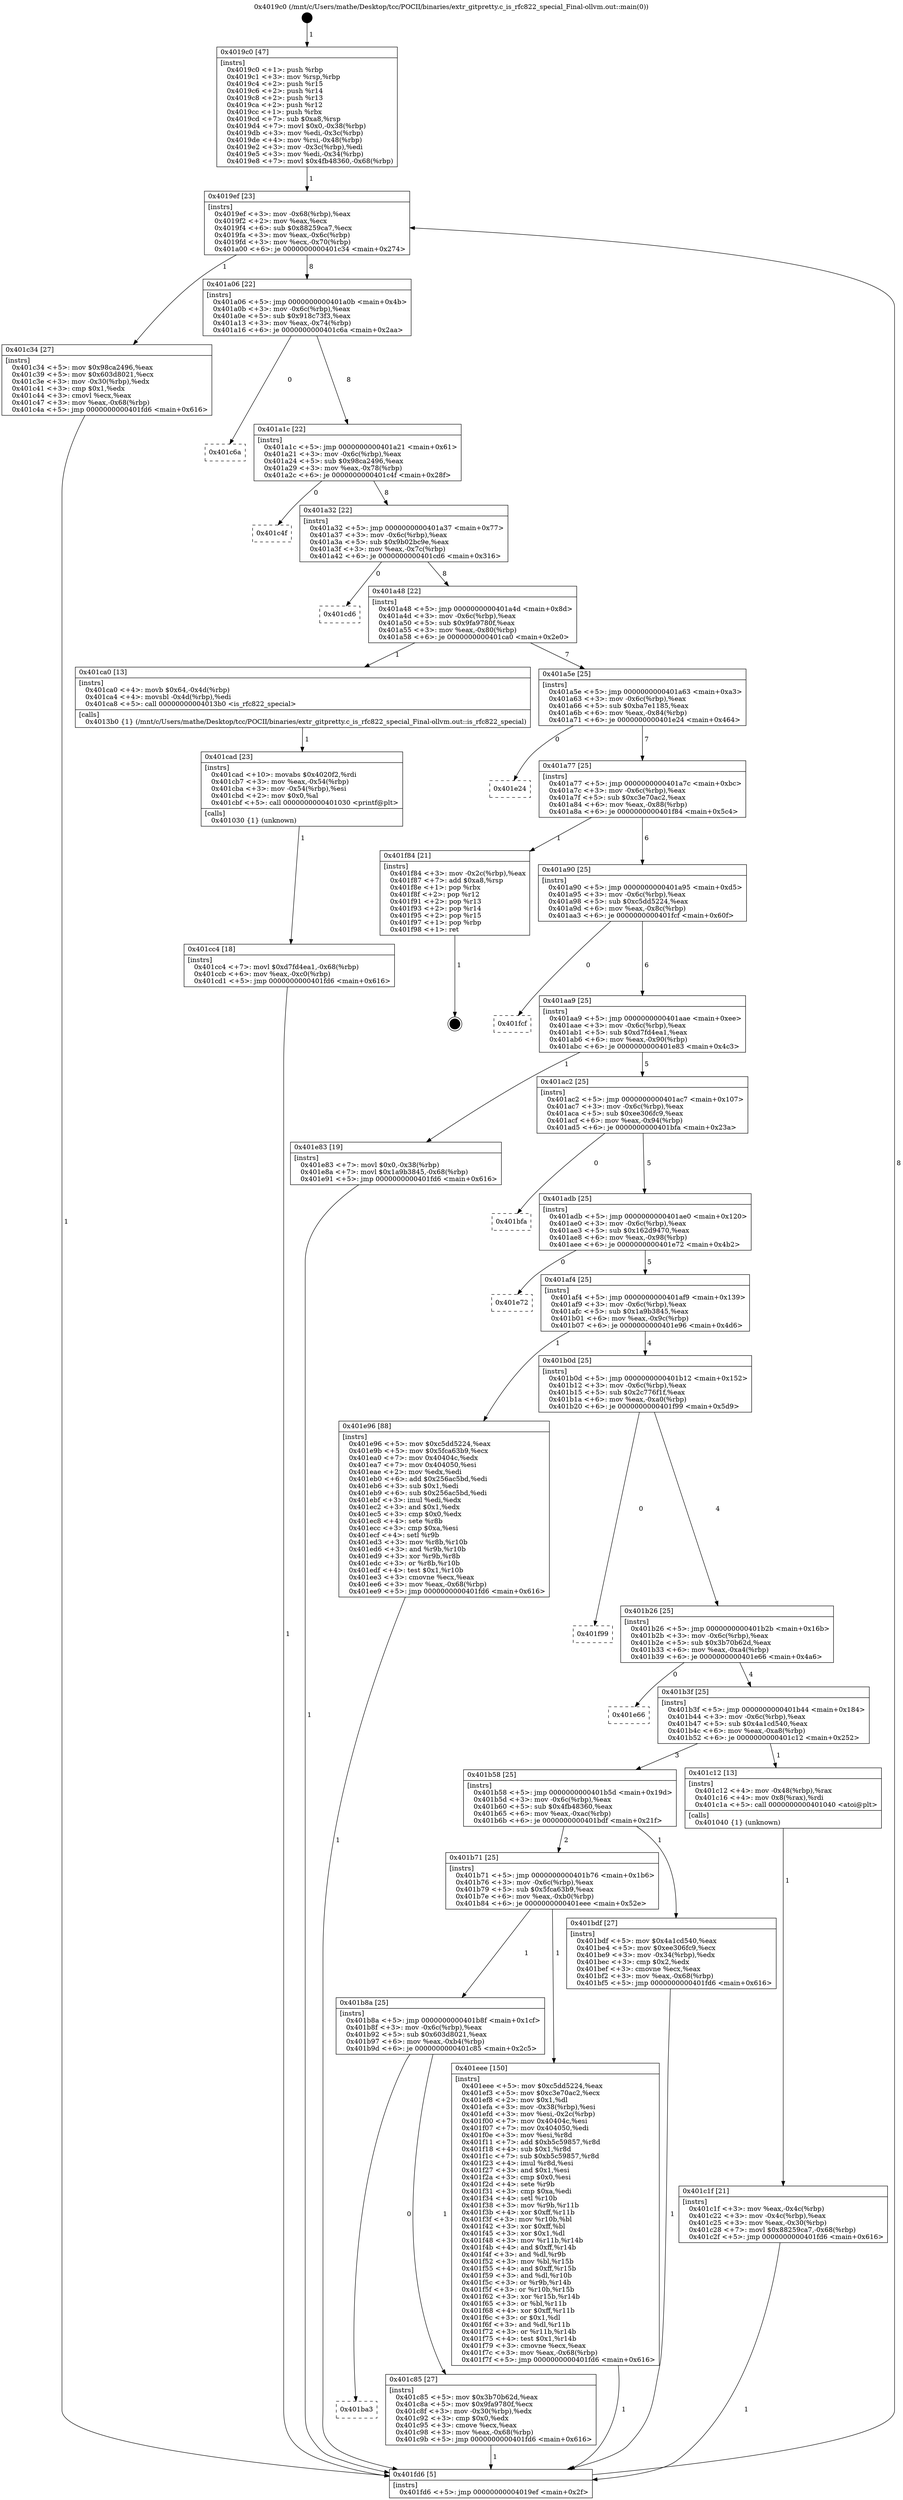 digraph "0x4019c0" {
  label = "0x4019c0 (/mnt/c/Users/mathe/Desktop/tcc/POCII/binaries/extr_gitpretty.c_is_rfc822_special_Final-ollvm.out::main(0))"
  labelloc = "t"
  node[shape=record]

  Entry [label="",width=0.3,height=0.3,shape=circle,fillcolor=black,style=filled]
  "0x4019ef" [label="{
     0x4019ef [23]\l
     | [instrs]\l
     &nbsp;&nbsp;0x4019ef \<+3\>: mov -0x68(%rbp),%eax\l
     &nbsp;&nbsp;0x4019f2 \<+2\>: mov %eax,%ecx\l
     &nbsp;&nbsp;0x4019f4 \<+6\>: sub $0x88259ca7,%ecx\l
     &nbsp;&nbsp;0x4019fa \<+3\>: mov %eax,-0x6c(%rbp)\l
     &nbsp;&nbsp;0x4019fd \<+3\>: mov %ecx,-0x70(%rbp)\l
     &nbsp;&nbsp;0x401a00 \<+6\>: je 0000000000401c34 \<main+0x274\>\l
  }"]
  "0x401c34" [label="{
     0x401c34 [27]\l
     | [instrs]\l
     &nbsp;&nbsp;0x401c34 \<+5\>: mov $0x98ca2496,%eax\l
     &nbsp;&nbsp;0x401c39 \<+5\>: mov $0x603d8021,%ecx\l
     &nbsp;&nbsp;0x401c3e \<+3\>: mov -0x30(%rbp),%edx\l
     &nbsp;&nbsp;0x401c41 \<+3\>: cmp $0x1,%edx\l
     &nbsp;&nbsp;0x401c44 \<+3\>: cmovl %ecx,%eax\l
     &nbsp;&nbsp;0x401c47 \<+3\>: mov %eax,-0x68(%rbp)\l
     &nbsp;&nbsp;0x401c4a \<+5\>: jmp 0000000000401fd6 \<main+0x616\>\l
  }"]
  "0x401a06" [label="{
     0x401a06 [22]\l
     | [instrs]\l
     &nbsp;&nbsp;0x401a06 \<+5\>: jmp 0000000000401a0b \<main+0x4b\>\l
     &nbsp;&nbsp;0x401a0b \<+3\>: mov -0x6c(%rbp),%eax\l
     &nbsp;&nbsp;0x401a0e \<+5\>: sub $0x918c73f3,%eax\l
     &nbsp;&nbsp;0x401a13 \<+3\>: mov %eax,-0x74(%rbp)\l
     &nbsp;&nbsp;0x401a16 \<+6\>: je 0000000000401c6a \<main+0x2aa\>\l
  }"]
  Exit [label="",width=0.3,height=0.3,shape=circle,fillcolor=black,style=filled,peripheries=2]
  "0x401c6a" [label="{
     0x401c6a\l
  }", style=dashed]
  "0x401a1c" [label="{
     0x401a1c [22]\l
     | [instrs]\l
     &nbsp;&nbsp;0x401a1c \<+5\>: jmp 0000000000401a21 \<main+0x61\>\l
     &nbsp;&nbsp;0x401a21 \<+3\>: mov -0x6c(%rbp),%eax\l
     &nbsp;&nbsp;0x401a24 \<+5\>: sub $0x98ca2496,%eax\l
     &nbsp;&nbsp;0x401a29 \<+3\>: mov %eax,-0x78(%rbp)\l
     &nbsp;&nbsp;0x401a2c \<+6\>: je 0000000000401c4f \<main+0x28f\>\l
  }"]
  "0x401cc4" [label="{
     0x401cc4 [18]\l
     | [instrs]\l
     &nbsp;&nbsp;0x401cc4 \<+7\>: movl $0xd7fd4ea1,-0x68(%rbp)\l
     &nbsp;&nbsp;0x401ccb \<+6\>: mov %eax,-0xc0(%rbp)\l
     &nbsp;&nbsp;0x401cd1 \<+5\>: jmp 0000000000401fd6 \<main+0x616\>\l
  }"]
  "0x401c4f" [label="{
     0x401c4f\l
  }", style=dashed]
  "0x401a32" [label="{
     0x401a32 [22]\l
     | [instrs]\l
     &nbsp;&nbsp;0x401a32 \<+5\>: jmp 0000000000401a37 \<main+0x77\>\l
     &nbsp;&nbsp;0x401a37 \<+3\>: mov -0x6c(%rbp),%eax\l
     &nbsp;&nbsp;0x401a3a \<+5\>: sub $0x9b02bc9e,%eax\l
     &nbsp;&nbsp;0x401a3f \<+3\>: mov %eax,-0x7c(%rbp)\l
     &nbsp;&nbsp;0x401a42 \<+6\>: je 0000000000401cd6 \<main+0x316\>\l
  }"]
  "0x401cad" [label="{
     0x401cad [23]\l
     | [instrs]\l
     &nbsp;&nbsp;0x401cad \<+10\>: movabs $0x4020f2,%rdi\l
     &nbsp;&nbsp;0x401cb7 \<+3\>: mov %eax,-0x54(%rbp)\l
     &nbsp;&nbsp;0x401cba \<+3\>: mov -0x54(%rbp),%esi\l
     &nbsp;&nbsp;0x401cbd \<+2\>: mov $0x0,%al\l
     &nbsp;&nbsp;0x401cbf \<+5\>: call 0000000000401030 \<printf@plt\>\l
     | [calls]\l
     &nbsp;&nbsp;0x401030 \{1\} (unknown)\l
  }"]
  "0x401cd6" [label="{
     0x401cd6\l
  }", style=dashed]
  "0x401a48" [label="{
     0x401a48 [22]\l
     | [instrs]\l
     &nbsp;&nbsp;0x401a48 \<+5\>: jmp 0000000000401a4d \<main+0x8d\>\l
     &nbsp;&nbsp;0x401a4d \<+3\>: mov -0x6c(%rbp),%eax\l
     &nbsp;&nbsp;0x401a50 \<+5\>: sub $0x9fa9780f,%eax\l
     &nbsp;&nbsp;0x401a55 \<+3\>: mov %eax,-0x80(%rbp)\l
     &nbsp;&nbsp;0x401a58 \<+6\>: je 0000000000401ca0 \<main+0x2e0\>\l
  }"]
  "0x401ba3" [label="{
     0x401ba3\l
  }", style=dashed]
  "0x401ca0" [label="{
     0x401ca0 [13]\l
     | [instrs]\l
     &nbsp;&nbsp;0x401ca0 \<+4\>: movb $0x64,-0x4d(%rbp)\l
     &nbsp;&nbsp;0x401ca4 \<+4\>: movsbl -0x4d(%rbp),%edi\l
     &nbsp;&nbsp;0x401ca8 \<+5\>: call 00000000004013b0 \<is_rfc822_special\>\l
     | [calls]\l
     &nbsp;&nbsp;0x4013b0 \{1\} (/mnt/c/Users/mathe/Desktop/tcc/POCII/binaries/extr_gitpretty.c_is_rfc822_special_Final-ollvm.out::is_rfc822_special)\l
  }"]
  "0x401a5e" [label="{
     0x401a5e [25]\l
     | [instrs]\l
     &nbsp;&nbsp;0x401a5e \<+5\>: jmp 0000000000401a63 \<main+0xa3\>\l
     &nbsp;&nbsp;0x401a63 \<+3\>: mov -0x6c(%rbp),%eax\l
     &nbsp;&nbsp;0x401a66 \<+5\>: sub $0xba7e1185,%eax\l
     &nbsp;&nbsp;0x401a6b \<+6\>: mov %eax,-0x84(%rbp)\l
     &nbsp;&nbsp;0x401a71 \<+6\>: je 0000000000401e24 \<main+0x464\>\l
  }"]
  "0x401c85" [label="{
     0x401c85 [27]\l
     | [instrs]\l
     &nbsp;&nbsp;0x401c85 \<+5\>: mov $0x3b70b62d,%eax\l
     &nbsp;&nbsp;0x401c8a \<+5\>: mov $0x9fa9780f,%ecx\l
     &nbsp;&nbsp;0x401c8f \<+3\>: mov -0x30(%rbp),%edx\l
     &nbsp;&nbsp;0x401c92 \<+3\>: cmp $0x0,%edx\l
     &nbsp;&nbsp;0x401c95 \<+3\>: cmove %ecx,%eax\l
     &nbsp;&nbsp;0x401c98 \<+3\>: mov %eax,-0x68(%rbp)\l
     &nbsp;&nbsp;0x401c9b \<+5\>: jmp 0000000000401fd6 \<main+0x616\>\l
  }"]
  "0x401e24" [label="{
     0x401e24\l
  }", style=dashed]
  "0x401a77" [label="{
     0x401a77 [25]\l
     | [instrs]\l
     &nbsp;&nbsp;0x401a77 \<+5\>: jmp 0000000000401a7c \<main+0xbc\>\l
     &nbsp;&nbsp;0x401a7c \<+3\>: mov -0x6c(%rbp),%eax\l
     &nbsp;&nbsp;0x401a7f \<+5\>: sub $0xc3e70ac2,%eax\l
     &nbsp;&nbsp;0x401a84 \<+6\>: mov %eax,-0x88(%rbp)\l
     &nbsp;&nbsp;0x401a8a \<+6\>: je 0000000000401f84 \<main+0x5c4\>\l
  }"]
  "0x401b8a" [label="{
     0x401b8a [25]\l
     | [instrs]\l
     &nbsp;&nbsp;0x401b8a \<+5\>: jmp 0000000000401b8f \<main+0x1cf\>\l
     &nbsp;&nbsp;0x401b8f \<+3\>: mov -0x6c(%rbp),%eax\l
     &nbsp;&nbsp;0x401b92 \<+5\>: sub $0x603d8021,%eax\l
     &nbsp;&nbsp;0x401b97 \<+6\>: mov %eax,-0xb4(%rbp)\l
     &nbsp;&nbsp;0x401b9d \<+6\>: je 0000000000401c85 \<main+0x2c5\>\l
  }"]
  "0x401f84" [label="{
     0x401f84 [21]\l
     | [instrs]\l
     &nbsp;&nbsp;0x401f84 \<+3\>: mov -0x2c(%rbp),%eax\l
     &nbsp;&nbsp;0x401f87 \<+7\>: add $0xa8,%rsp\l
     &nbsp;&nbsp;0x401f8e \<+1\>: pop %rbx\l
     &nbsp;&nbsp;0x401f8f \<+2\>: pop %r12\l
     &nbsp;&nbsp;0x401f91 \<+2\>: pop %r13\l
     &nbsp;&nbsp;0x401f93 \<+2\>: pop %r14\l
     &nbsp;&nbsp;0x401f95 \<+2\>: pop %r15\l
     &nbsp;&nbsp;0x401f97 \<+1\>: pop %rbp\l
     &nbsp;&nbsp;0x401f98 \<+1\>: ret\l
  }"]
  "0x401a90" [label="{
     0x401a90 [25]\l
     | [instrs]\l
     &nbsp;&nbsp;0x401a90 \<+5\>: jmp 0000000000401a95 \<main+0xd5\>\l
     &nbsp;&nbsp;0x401a95 \<+3\>: mov -0x6c(%rbp),%eax\l
     &nbsp;&nbsp;0x401a98 \<+5\>: sub $0xc5dd5224,%eax\l
     &nbsp;&nbsp;0x401a9d \<+6\>: mov %eax,-0x8c(%rbp)\l
     &nbsp;&nbsp;0x401aa3 \<+6\>: je 0000000000401fcf \<main+0x60f\>\l
  }"]
  "0x401eee" [label="{
     0x401eee [150]\l
     | [instrs]\l
     &nbsp;&nbsp;0x401eee \<+5\>: mov $0xc5dd5224,%eax\l
     &nbsp;&nbsp;0x401ef3 \<+5\>: mov $0xc3e70ac2,%ecx\l
     &nbsp;&nbsp;0x401ef8 \<+2\>: mov $0x1,%dl\l
     &nbsp;&nbsp;0x401efa \<+3\>: mov -0x38(%rbp),%esi\l
     &nbsp;&nbsp;0x401efd \<+3\>: mov %esi,-0x2c(%rbp)\l
     &nbsp;&nbsp;0x401f00 \<+7\>: mov 0x40404c,%esi\l
     &nbsp;&nbsp;0x401f07 \<+7\>: mov 0x404050,%edi\l
     &nbsp;&nbsp;0x401f0e \<+3\>: mov %esi,%r8d\l
     &nbsp;&nbsp;0x401f11 \<+7\>: add $0xb5c59857,%r8d\l
     &nbsp;&nbsp;0x401f18 \<+4\>: sub $0x1,%r8d\l
     &nbsp;&nbsp;0x401f1c \<+7\>: sub $0xb5c59857,%r8d\l
     &nbsp;&nbsp;0x401f23 \<+4\>: imul %r8d,%esi\l
     &nbsp;&nbsp;0x401f27 \<+3\>: and $0x1,%esi\l
     &nbsp;&nbsp;0x401f2a \<+3\>: cmp $0x0,%esi\l
     &nbsp;&nbsp;0x401f2d \<+4\>: sete %r9b\l
     &nbsp;&nbsp;0x401f31 \<+3\>: cmp $0xa,%edi\l
     &nbsp;&nbsp;0x401f34 \<+4\>: setl %r10b\l
     &nbsp;&nbsp;0x401f38 \<+3\>: mov %r9b,%r11b\l
     &nbsp;&nbsp;0x401f3b \<+4\>: xor $0xff,%r11b\l
     &nbsp;&nbsp;0x401f3f \<+3\>: mov %r10b,%bl\l
     &nbsp;&nbsp;0x401f42 \<+3\>: xor $0xff,%bl\l
     &nbsp;&nbsp;0x401f45 \<+3\>: xor $0x1,%dl\l
     &nbsp;&nbsp;0x401f48 \<+3\>: mov %r11b,%r14b\l
     &nbsp;&nbsp;0x401f4b \<+4\>: and $0xff,%r14b\l
     &nbsp;&nbsp;0x401f4f \<+3\>: and %dl,%r9b\l
     &nbsp;&nbsp;0x401f52 \<+3\>: mov %bl,%r15b\l
     &nbsp;&nbsp;0x401f55 \<+4\>: and $0xff,%r15b\l
     &nbsp;&nbsp;0x401f59 \<+3\>: and %dl,%r10b\l
     &nbsp;&nbsp;0x401f5c \<+3\>: or %r9b,%r14b\l
     &nbsp;&nbsp;0x401f5f \<+3\>: or %r10b,%r15b\l
     &nbsp;&nbsp;0x401f62 \<+3\>: xor %r15b,%r14b\l
     &nbsp;&nbsp;0x401f65 \<+3\>: or %bl,%r11b\l
     &nbsp;&nbsp;0x401f68 \<+4\>: xor $0xff,%r11b\l
     &nbsp;&nbsp;0x401f6c \<+3\>: or $0x1,%dl\l
     &nbsp;&nbsp;0x401f6f \<+3\>: and %dl,%r11b\l
     &nbsp;&nbsp;0x401f72 \<+3\>: or %r11b,%r14b\l
     &nbsp;&nbsp;0x401f75 \<+4\>: test $0x1,%r14b\l
     &nbsp;&nbsp;0x401f79 \<+3\>: cmovne %ecx,%eax\l
     &nbsp;&nbsp;0x401f7c \<+3\>: mov %eax,-0x68(%rbp)\l
     &nbsp;&nbsp;0x401f7f \<+5\>: jmp 0000000000401fd6 \<main+0x616\>\l
  }"]
  "0x401fcf" [label="{
     0x401fcf\l
  }", style=dashed]
  "0x401aa9" [label="{
     0x401aa9 [25]\l
     | [instrs]\l
     &nbsp;&nbsp;0x401aa9 \<+5\>: jmp 0000000000401aae \<main+0xee\>\l
     &nbsp;&nbsp;0x401aae \<+3\>: mov -0x6c(%rbp),%eax\l
     &nbsp;&nbsp;0x401ab1 \<+5\>: sub $0xd7fd4ea1,%eax\l
     &nbsp;&nbsp;0x401ab6 \<+6\>: mov %eax,-0x90(%rbp)\l
     &nbsp;&nbsp;0x401abc \<+6\>: je 0000000000401e83 \<main+0x4c3\>\l
  }"]
  "0x401c1f" [label="{
     0x401c1f [21]\l
     | [instrs]\l
     &nbsp;&nbsp;0x401c1f \<+3\>: mov %eax,-0x4c(%rbp)\l
     &nbsp;&nbsp;0x401c22 \<+3\>: mov -0x4c(%rbp),%eax\l
     &nbsp;&nbsp;0x401c25 \<+3\>: mov %eax,-0x30(%rbp)\l
     &nbsp;&nbsp;0x401c28 \<+7\>: movl $0x88259ca7,-0x68(%rbp)\l
     &nbsp;&nbsp;0x401c2f \<+5\>: jmp 0000000000401fd6 \<main+0x616\>\l
  }"]
  "0x401e83" [label="{
     0x401e83 [19]\l
     | [instrs]\l
     &nbsp;&nbsp;0x401e83 \<+7\>: movl $0x0,-0x38(%rbp)\l
     &nbsp;&nbsp;0x401e8a \<+7\>: movl $0x1a9b3845,-0x68(%rbp)\l
     &nbsp;&nbsp;0x401e91 \<+5\>: jmp 0000000000401fd6 \<main+0x616\>\l
  }"]
  "0x401ac2" [label="{
     0x401ac2 [25]\l
     | [instrs]\l
     &nbsp;&nbsp;0x401ac2 \<+5\>: jmp 0000000000401ac7 \<main+0x107\>\l
     &nbsp;&nbsp;0x401ac7 \<+3\>: mov -0x6c(%rbp),%eax\l
     &nbsp;&nbsp;0x401aca \<+5\>: sub $0xee306fc9,%eax\l
     &nbsp;&nbsp;0x401acf \<+6\>: mov %eax,-0x94(%rbp)\l
     &nbsp;&nbsp;0x401ad5 \<+6\>: je 0000000000401bfa \<main+0x23a\>\l
  }"]
  "0x4019c0" [label="{
     0x4019c0 [47]\l
     | [instrs]\l
     &nbsp;&nbsp;0x4019c0 \<+1\>: push %rbp\l
     &nbsp;&nbsp;0x4019c1 \<+3\>: mov %rsp,%rbp\l
     &nbsp;&nbsp;0x4019c4 \<+2\>: push %r15\l
     &nbsp;&nbsp;0x4019c6 \<+2\>: push %r14\l
     &nbsp;&nbsp;0x4019c8 \<+2\>: push %r13\l
     &nbsp;&nbsp;0x4019ca \<+2\>: push %r12\l
     &nbsp;&nbsp;0x4019cc \<+1\>: push %rbx\l
     &nbsp;&nbsp;0x4019cd \<+7\>: sub $0xa8,%rsp\l
     &nbsp;&nbsp;0x4019d4 \<+7\>: movl $0x0,-0x38(%rbp)\l
     &nbsp;&nbsp;0x4019db \<+3\>: mov %edi,-0x3c(%rbp)\l
     &nbsp;&nbsp;0x4019de \<+4\>: mov %rsi,-0x48(%rbp)\l
     &nbsp;&nbsp;0x4019e2 \<+3\>: mov -0x3c(%rbp),%edi\l
     &nbsp;&nbsp;0x4019e5 \<+3\>: mov %edi,-0x34(%rbp)\l
     &nbsp;&nbsp;0x4019e8 \<+7\>: movl $0x4fb48360,-0x68(%rbp)\l
  }"]
  "0x401bfa" [label="{
     0x401bfa\l
  }", style=dashed]
  "0x401adb" [label="{
     0x401adb [25]\l
     | [instrs]\l
     &nbsp;&nbsp;0x401adb \<+5\>: jmp 0000000000401ae0 \<main+0x120\>\l
     &nbsp;&nbsp;0x401ae0 \<+3\>: mov -0x6c(%rbp),%eax\l
     &nbsp;&nbsp;0x401ae3 \<+5\>: sub $0x162d9470,%eax\l
     &nbsp;&nbsp;0x401ae8 \<+6\>: mov %eax,-0x98(%rbp)\l
     &nbsp;&nbsp;0x401aee \<+6\>: je 0000000000401e72 \<main+0x4b2\>\l
  }"]
  "0x401fd6" [label="{
     0x401fd6 [5]\l
     | [instrs]\l
     &nbsp;&nbsp;0x401fd6 \<+5\>: jmp 00000000004019ef \<main+0x2f\>\l
  }"]
  "0x401e72" [label="{
     0x401e72\l
  }", style=dashed]
  "0x401af4" [label="{
     0x401af4 [25]\l
     | [instrs]\l
     &nbsp;&nbsp;0x401af4 \<+5\>: jmp 0000000000401af9 \<main+0x139\>\l
     &nbsp;&nbsp;0x401af9 \<+3\>: mov -0x6c(%rbp),%eax\l
     &nbsp;&nbsp;0x401afc \<+5\>: sub $0x1a9b3845,%eax\l
     &nbsp;&nbsp;0x401b01 \<+6\>: mov %eax,-0x9c(%rbp)\l
     &nbsp;&nbsp;0x401b07 \<+6\>: je 0000000000401e96 \<main+0x4d6\>\l
  }"]
  "0x401b71" [label="{
     0x401b71 [25]\l
     | [instrs]\l
     &nbsp;&nbsp;0x401b71 \<+5\>: jmp 0000000000401b76 \<main+0x1b6\>\l
     &nbsp;&nbsp;0x401b76 \<+3\>: mov -0x6c(%rbp),%eax\l
     &nbsp;&nbsp;0x401b79 \<+5\>: sub $0x5fca63b9,%eax\l
     &nbsp;&nbsp;0x401b7e \<+6\>: mov %eax,-0xb0(%rbp)\l
     &nbsp;&nbsp;0x401b84 \<+6\>: je 0000000000401eee \<main+0x52e\>\l
  }"]
  "0x401e96" [label="{
     0x401e96 [88]\l
     | [instrs]\l
     &nbsp;&nbsp;0x401e96 \<+5\>: mov $0xc5dd5224,%eax\l
     &nbsp;&nbsp;0x401e9b \<+5\>: mov $0x5fca63b9,%ecx\l
     &nbsp;&nbsp;0x401ea0 \<+7\>: mov 0x40404c,%edx\l
     &nbsp;&nbsp;0x401ea7 \<+7\>: mov 0x404050,%esi\l
     &nbsp;&nbsp;0x401eae \<+2\>: mov %edx,%edi\l
     &nbsp;&nbsp;0x401eb0 \<+6\>: add $0x256ac5bd,%edi\l
     &nbsp;&nbsp;0x401eb6 \<+3\>: sub $0x1,%edi\l
     &nbsp;&nbsp;0x401eb9 \<+6\>: sub $0x256ac5bd,%edi\l
     &nbsp;&nbsp;0x401ebf \<+3\>: imul %edi,%edx\l
     &nbsp;&nbsp;0x401ec2 \<+3\>: and $0x1,%edx\l
     &nbsp;&nbsp;0x401ec5 \<+3\>: cmp $0x0,%edx\l
     &nbsp;&nbsp;0x401ec8 \<+4\>: sete %r8b\l
     &nbsp;&nbsp;0x401ecc \<+3\>: cmp $0xa,%esi\l
     &nbsp;&nbsp;0x401ecf \<+4\>: setl %r9b\l
     &nbsp;&nbsp;0x401ed3 \<+3\>: mov %r8b,%r10b\l
     &nbsp;&nbsp;0x401ed6 \<+3\>: and %r9b,%r10b\l
     &nbsp;&nbsp;0x401ed9 \<+3\>: xor %r9b,%r8b\l
     &nbsp;&nbsp;0x401edc \<+3\>: or %r8b,%r10b\l
     &nbsp;&nbsp;0x401edf \<+4\>: test $0x1,%r10b\l
     &nbsp;&nbsp;0x401ee3 \<+3\>: cmovne %ecx,%eax\l
     &nbsp;&nbsp;0x401ee6 \<+3\>: mov %eax,-0x68(%rbp)\l
     &nbsp;&nbsp;0x401ee9 \<+5\>: jmp 0000000000401fd6 \<main+0x616\>\l
  }"]
  "0x401b0d" [label="{
     0x401b0d [25]\l
     | [instrs]\l
     &nbsp;&nbsp;0x401b0d \<+5\>: jmp 0000000000401b12 \<main+0x152\>\l
     &nbsp;&nbsp;0x401b12 \<+3\>: mov -0x6c(%rbp),%eax\l
     &nbsp;&nbsp;0x401b15 \<+5\>: sub $0x2c776f1f,%eax\l
     &nbsp;&nbsp;0x401b1a \<+6\>: mov %eax,-0xa0(%rbp)\l
     &nbsp;&nbsp;0x401b20 \<+6\>: je 0000000000401f99 \<main+0x5d9\>\l
  }"]
  "0x401bdf" [label="{
     0x401bdf [27]\l
     | [instrs]\l
     &nbsp;&nbsp;0x401bdf \<+5\>: mov $0x4a1cd540,%eax\l
     &nbsp;&nbsp;0x401be4 \<+5\>: mov $0xee306fc9,%ecx\l
     &nbsp;&nbsp;0x401be9 \<+3\>: mov -0x34(%rbp),%edx\l
     &nbsp;&nbsp;0x401bec \<+3\>: cmp $0x2,%edx\l
     &nbsp;&nbsp;0x401bef \<+3\>: cmovne %ecx,%eax\l
     &nbsp;&nbsp;0x401bf2 \<+3\>: mov %eax,-0x68(%rbp)\l
     &nbsp;&nbsp;0x401bf5 \<+5\>: jmp 0000000000401fd6 \<main+0x616\>\l
  }"]
  "0x401f99" [label="{
     0x401f99\l
  }", style=dashed]
  "0x401b26" [label="{
     0x401b26 [25]\l
     | [instrs]\l
     &nbsp;&nbsp;0x401b26 \<+5\>: jmp 0000000000401b2b \<main+0x16b\>\l
     &nbsp;&nbsp;0x401b2b \<+3\>: mov -0x6c(%rbp),%eax\l
     &nbsp;&nbsp;0x401b2e \<+5\>: sub $0x3b70b62d,%eax\l
     &nbsp;&nbsp;0x401b33 \<+6\>: mov %eax,-0xa4(%rbp)\l
     &nbsp;&nbsp;0x401b39 \<+6\>: je 0000000000401e66 \<main+0x4a6\>\l
  }"]
  "0x401b58" [label="{
     0x401b58 [25]\l
     | [instrs]\l
     &nbsp;&nbsp;0x401b58 \<+5\>: jmp 0000000000401b5d \<main+0x19d\>\l
     &nbsp;&nbsp;0x401b5d \<+3\>: mov -0x6c(%rbp),%eax\l
     &nbsp;&nbsp;0x401b60 \<+5\>: sub $0x4fb48360,%eax\l
     &nbsp;&nbsp;0x401b65 \<+6\>: mov %eax,-0xac(%rbp)\l
     &nbsp;&nbsp;0x401b6b \<+6\>: je 0000000000401bdf \<main+0x21f\>\l
  }"]
  "0x401e66" [label="{
     0x401e66\l
  }", style=dashed]
  "0x401b3f" [label="{
     0x401b3f [25]\l
     | [instrs]\l
     &nbsp;&nbsp;0x401b3f \<+5\>: jmp 0000000000401b44 \<main+0x184\>\l
     &nbsp;&nbsp;0x401b44 \<+3\>: mov -0x6c(%rbp),%eax\l
     &nbsp;&nbsp;0x401b47 \<+5\>: sub $0x4a1cd540,%eax\l
     &nbsp;&nbsp;0x401b4c \<+6\>: mov %eax,-0xa8(%rbp)\l
     &nbsp;&nbsp;0x401b52 \<+6\>: je 0000000000401c12 \<main+0x252\>\l
  }"]
  "0x401c12" [label="{
     0x401c12 [13]\l
     | [instrs]\l
     &nbsp;&nbsp;0x401c12 \<+4\>: mov -0x48(%rbp),%rax\l
     &nbsp;&nbsp;0x401c16 \<+4\>: mov 0x8(%rax),%rdi\l
     &nbsp;&nbsp;0x401c1a \<+5\>: call 0000000000401040 \<atoi@plt\>\l
     | [calls]\l
     &nbsp;&nbsp;0x401040 \{1\} (unknown)\l
  }"]
  Entry -> "0x4019c0" [label=" 1"]
  "0x4019ef" -> "0x401c34" [label=" 1"]
  "0x4019ef" -> "0x401a06" [label=" 8"]
  "0x401f84" -> Exit [label=" 1"]
  "0x401a06" -> "0x401c6a" [label=" 0"]
  "0x401a06" -> "0x401a1c" [label=" 8"]
  "0x401eee" -> "0x401fd6" [label=" 1"]
  "0x401a1c" -> "0x401c4f" [label=" 0"]
  "0x401a1c" -> "0x401a32" [label=" 8"]
  "0x401e96" -> "0x401fd6" [label=" 1"]
  "0x401a32" -> "0x401cd6" [label=" 0"]
  "0x401a32" -> "0x401a48" [label=" 8"]
  "0x401e83" -> "0x401fd6" [label=" 1"]
  "0x401a48" -> "0x401ca0" [label=" 1"]
  "0x401a48" -> "0x401a5e" [label=" 7"]
  "0x401cc4" -> "0x401fd6" [label=" 1"]
  "0x401a5e" -> "0x401e24" [label=" 0"]
  "0x401a5e" -> "0x401a77" [label=" 7"]
  "0x401cad" -> "0x401cc4" [label=" 1"]
  "0x401a77" -> "0x401f84" [label=" 1"]
  "0x401a77" -> "0x401a90" [label=" 6"]
  "0x401c85" -> "0x401fd6" [label=" 1"]
  "0x401a90" -> "0x401fcf" [label=" 0"]
  "0x401a90" -> "0x401aa9" [label=" 6"]
  "0x401b8a" -> "0x401ba3" [label=" 0"]
  "0x401aa9" -> "0x401e83" [label=" 1"]
  "0x401aa9" -> "0x401ac2" [label=" 5"]
  "0x401ca0" -> "0x401cad" [label=" 1"]
  "0x401ac2" -> "0x401bfa" [label=" 0"]
  "0x401ac2" -> "0x401adb" [label=" 5"]
  "0x401b71" -> "0x401b8a" [label=" 1"]
  "0x401adb" -> "0x401e72" [label=" 0"]
  "0x401adb" -> "0x401af4" [label=" 5"]
  "0x401b71" -> "0x401eee" [label=" 1"]
  "0x401af4" -> "0x401e96" [label=" 1"]
  "0x401af4" -> "0x401b0d" [label=" 4"]
  "0x401b8a" -> "0x401c85" [label=" 1"]
  "0x401b0d" -> "0x401f99" [label=" 0"]
  "0x401b0d" -> "0x401b26" [label=" 4"]
  "0x401c34" -> "0x401fd6" [label=" 1"]
  "0x401b26" -> "0x401e66" [label=" 0"]
  "0x401b26" -> "0x401b3f" [label=" 4"]
  "0x401c12" -> "0x401c1f" [label=" 1"]
  "0x401b3f" -> "0x401c12" [label=" 1"]
  "0x401b3f" -> "0x401b58" [label=" 3"]
  "0x401c1f" -> "0x401fd6" [label=" 1"]
  "0x401b58" -> "0x401bdf" [label=" 1"]
  "0x401b58" -> "0x401b71" [label=" 2"]
  "0x401bdf" -> "0x401fd6" [label=" 1"]
  "0x4019c0" -> "0x4019ef" [label=" 1"]
  "0x401fd6" -> "0x4019ef" [label=" 8"]
}
